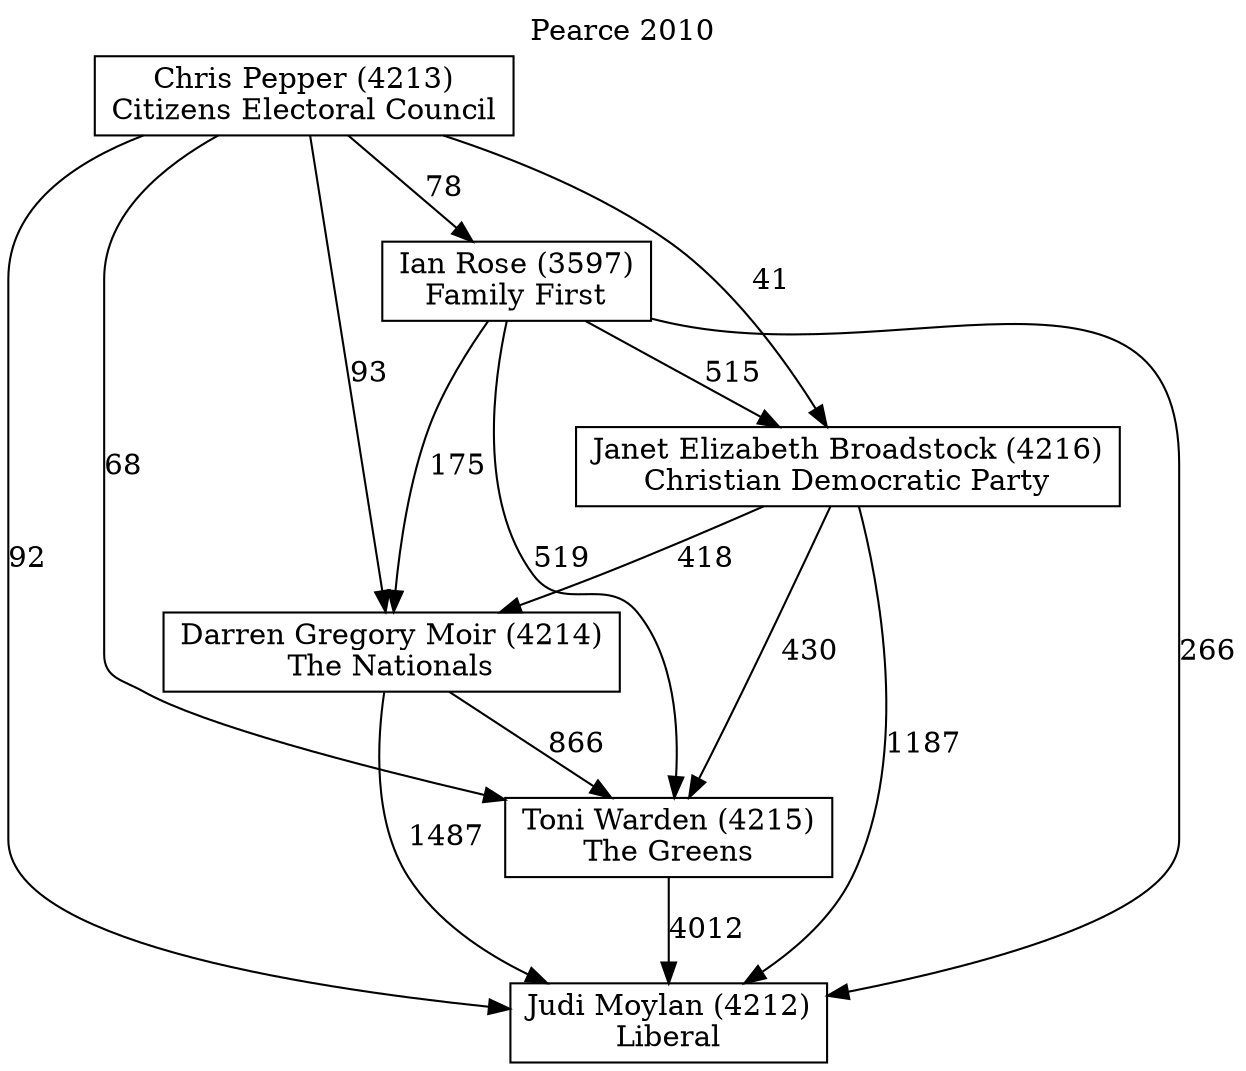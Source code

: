 // House preference flow
digraph "Judi Moylan (4212)_Pearce_2010" {
	graph [label="Pearce 2010" labelloc=t mclimit=2]
	node [shape=box]
	"Judi Moylan (4212)" [label="Judi Moylan (4212)
Liberal"]
	"Toni Warden (4215)" [label="Toni Warden (4215)
The Greens"]
	"Darren Gregory Moir (4214)" [label="Darren Gregory Moir (4214)
The Nationals"]
	"Janet Elizabeth Broadstock (4216)" [label="Janet Elizabeth Broadstock (4216)
Christian Democratic Party"]
	"Ian Rose (3597)" [label="Ian Rose (3597)
Family First"]
	"Chris Pepper (4213)" [label="Chris Pepper (4213)
Citizens Electoral Council"]
	"Toni Warden (4215)" -> "Judi Moylan (4212)" [label=4012]
	"Darren Gregory Moir (4214)" -> "Toni Warden (4215)" [label=866]
	"Janet Elizabeth Broadstock (4216)" -> "Darren Gregory Moir (4214)" [label=418]
	"Ian Rose (3597)" -> "Janet Elizabeth Broadstock (4216)" [label=515]
	"Chris Pepper (4213)" -> "Ian Rose (3597)" [label=78]
	"Darren Gregory Moir (4214)" -> "Judi Moylan (4212)" [label=1487]
	"Janet Elizabeth Broadstock (4216)" -> "Judi Moylan (4212)" [label=1187]
	"Ian Rose (3597)" -> "Judi Moylan (4212)" [label=266]
	"Chris Pepper (4213)" -> "Judi Moylan (4212)" [label=92]
	"Chris Pepper (4213)" -> "Janet Elizabeth Broadstock (4216)" [label=41]
	"Ian Rose (3597)" -> "Darren Gregory Moir (4214)" [label=175]
	"Chris Pepper (4213)" -> "Darren Gregory Moir (4214)" [label=93]
	"Janet Elizabeth Broadstock (4216)" -> "Toni Warden (4215)" [label=430]
	"Ian Rose (3597)" -> "Toni Warden (4215)" [label=519]
	"Chris Pepper (4213)" -> "Toni Warden (4215)" [label=68]
}
